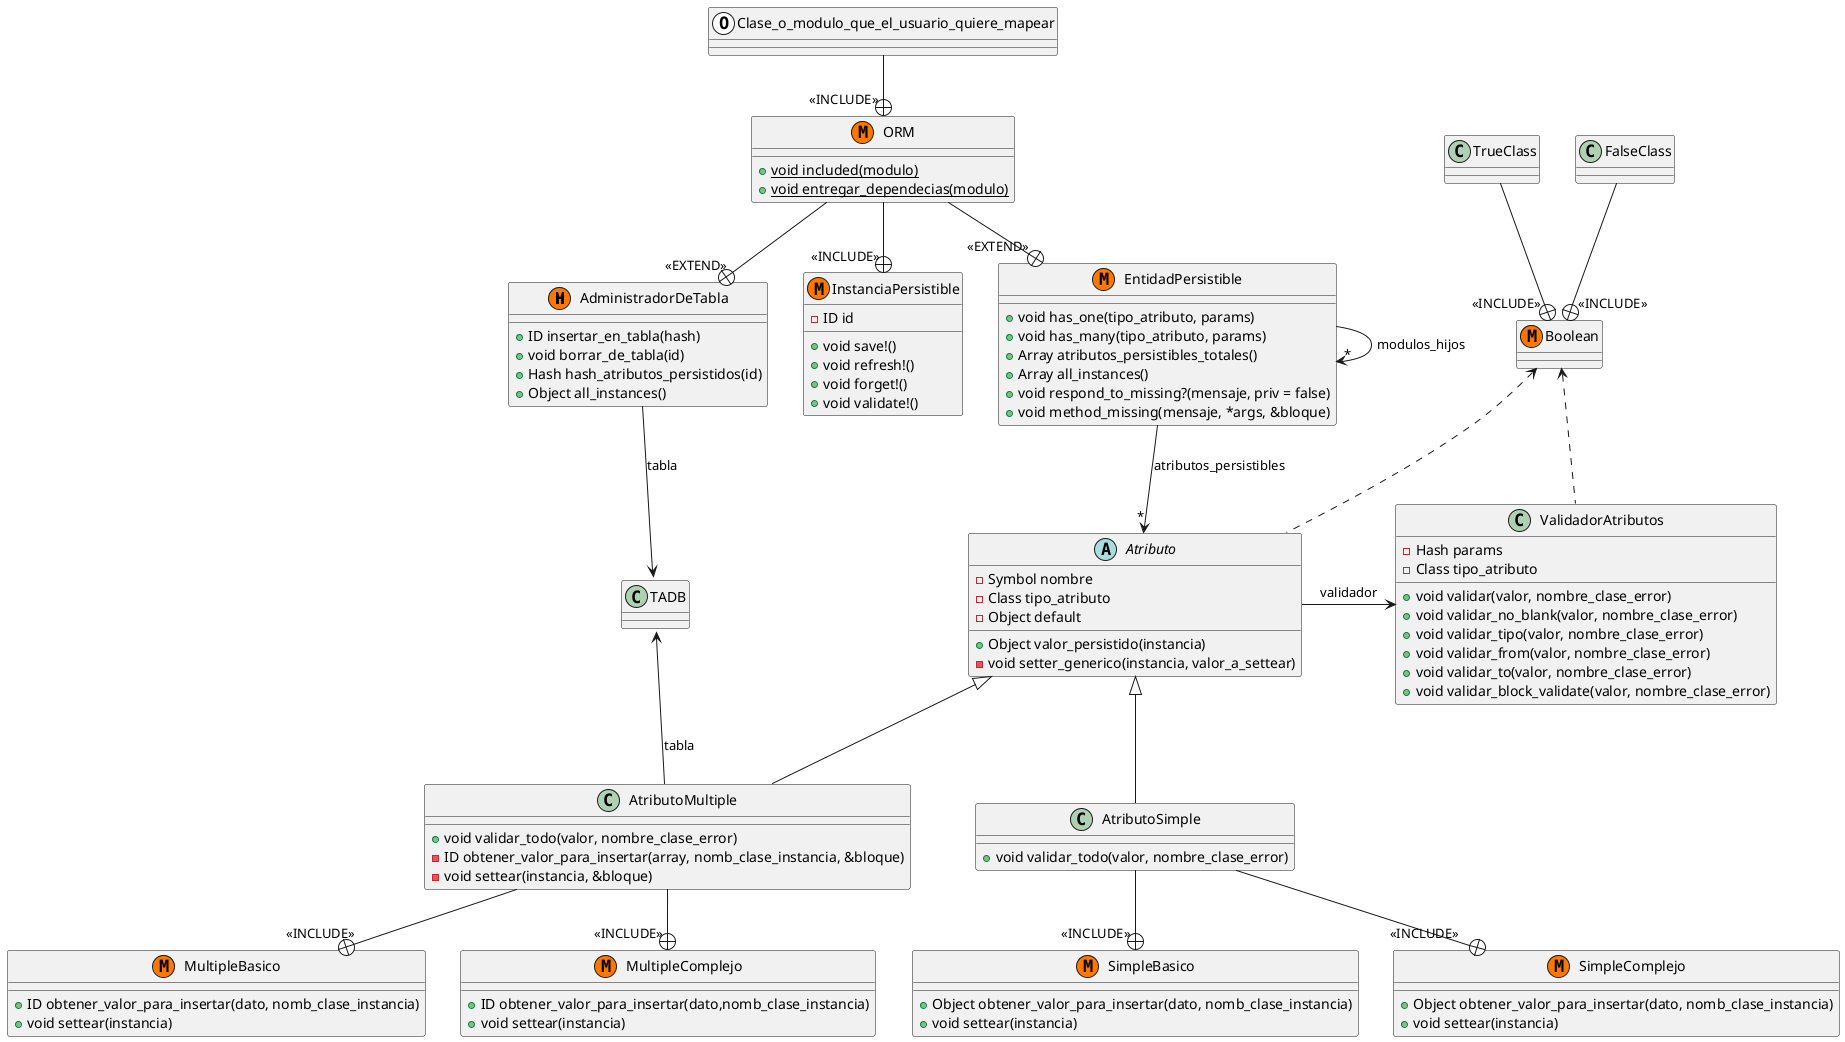 @startuml

class AdministradorDeTabla << (M,#FF7700)>> {
+ ID insertar_en_tabla(hash)
+ void borrar_de_tabla(id)
+ Hash hash_atributos_persistidos(id)
+ Object all_instances()
}

abstract class Atributo {
- Symbol nombre
- Class tipo_atributo
- Object default
+ Object valor_persistido(instancia)
- void setter_generico(instancia, valor_a_settear)
}

class AtributoSimple {
+ void validar_todo(valor, nombre_clase_error)
}

class SimpleBasico <<(M,#FF7700)>> {
+ Object obtener_valor_para_insertar(dato, nomb_clase_instancia)
+ void settear(instancia)
}

class SimpleComplejo <<(M,#FF7700)>> {
+ Object obtener_valor_para_insertar(dato, nomb_clase_instancia)
+ void settear(instancia)
}

class AtributoMultiple {
+ void validar_todo(valor, nombre_clase_error)
- ID obtener_valor_para_insertar(array, nomb_clase_instancia, &bloque)
- void settear(instancia, &bloque)
}

class MultipleBasico <<(M,#FF7700)>> {
+ ID obtener_valor_para_insertar(dato, nomb_clase_instancia)
+ void settear(instancia)
}

class MultipleComplejo <<(M,#FF7700)>> {
+ ID obtener_valor_para_insertar(dato,nomb_clase_instancia)
+ void settear(instancia)
}

class EntidadPersistible <<(M,#FF7700)>> {
+ void has_one(tipo_atributo, params)
+ void has_many(tipo_atributo, params)
+ Array atributos_persistibles_totales()
+ Array all_instances()
+ void respond_to_missing?(mensaje, priv = false)
+ void method_missing(mensaje, *args, &bloque)
}

class InstanciaPersistible <<(M,#FF7700)>> {
- ID id
+ void save!()
+ void refresh!()
+ void forget!()
+ void validate!()
}

class ORM <<(M,#FF7700)>> {
+ {static} void included(modulo)
+ {static} void entregar_dependecias(modulo)
}

class Boolean <<(M,#FF7700)>> {}
class TrueClass{}
class FalseClass{}

class ValidadorAtributos {
- Hash params
- Class tipo_atributo
+ void validar(valor, nombre_clase_error)
+ void validar_no_blank(valor, nombre_clase_error)
+ void validar_tipo(valor, nombre_clase_error)
+ void validar_from(valor, nombre_clase_error)
+ void validar_to(valor, nombre_clase_error)
+ void validar_block_validate(valor, nombre_clase_error)
}

class Clase_o_modulo_que_el_usuario_quiere_mapear <<(O,#FFFFFF)>> {}

Atributo <|-- AtributoSimple
Atributo <|-- AtributoMultiple
TrueClass-down-+"<<INCLUDE>>"Boolean
FalseClass-down-+"<<INCLUDE>>"Boolean
AdministradorDeTabla --> TADB::Table : tabla
ValidadorAtributos <-right- Atributo : validador
AtributoSimple--+"<<INCLUDE>>"SimpleBasico
AtributoSimple--+"<<INCLUDE>>"SimpleComplejo
AtributoMultiple--+"<<INCLUDE>>"MultipleBasico
AtributoMultiple--+"<<INCLUDE>>"MultipleComplejo
ORM --+ "<<EXTEND>>" EntidadPersistible
ORM --+ "<<EXTEND>>" AdministradorDeTabla
ORM --+ "<<INCLUDE>>" InstanciaPersistible

EntidadPersistible --> "*" EntidadPersistible : modulos_hijos
EntidadPersistible -down-> "*" Atributo : atributos_persistibles

AtributoMultiple -up-> TADB::Table : tabla

Boolean <.. Atributo
Boolean <.. ValidadorAtributos

Clase_o_modulo_que_el_usuario_quiere_mapear --+ "<<INCLUDE>>" ORM
@enduml